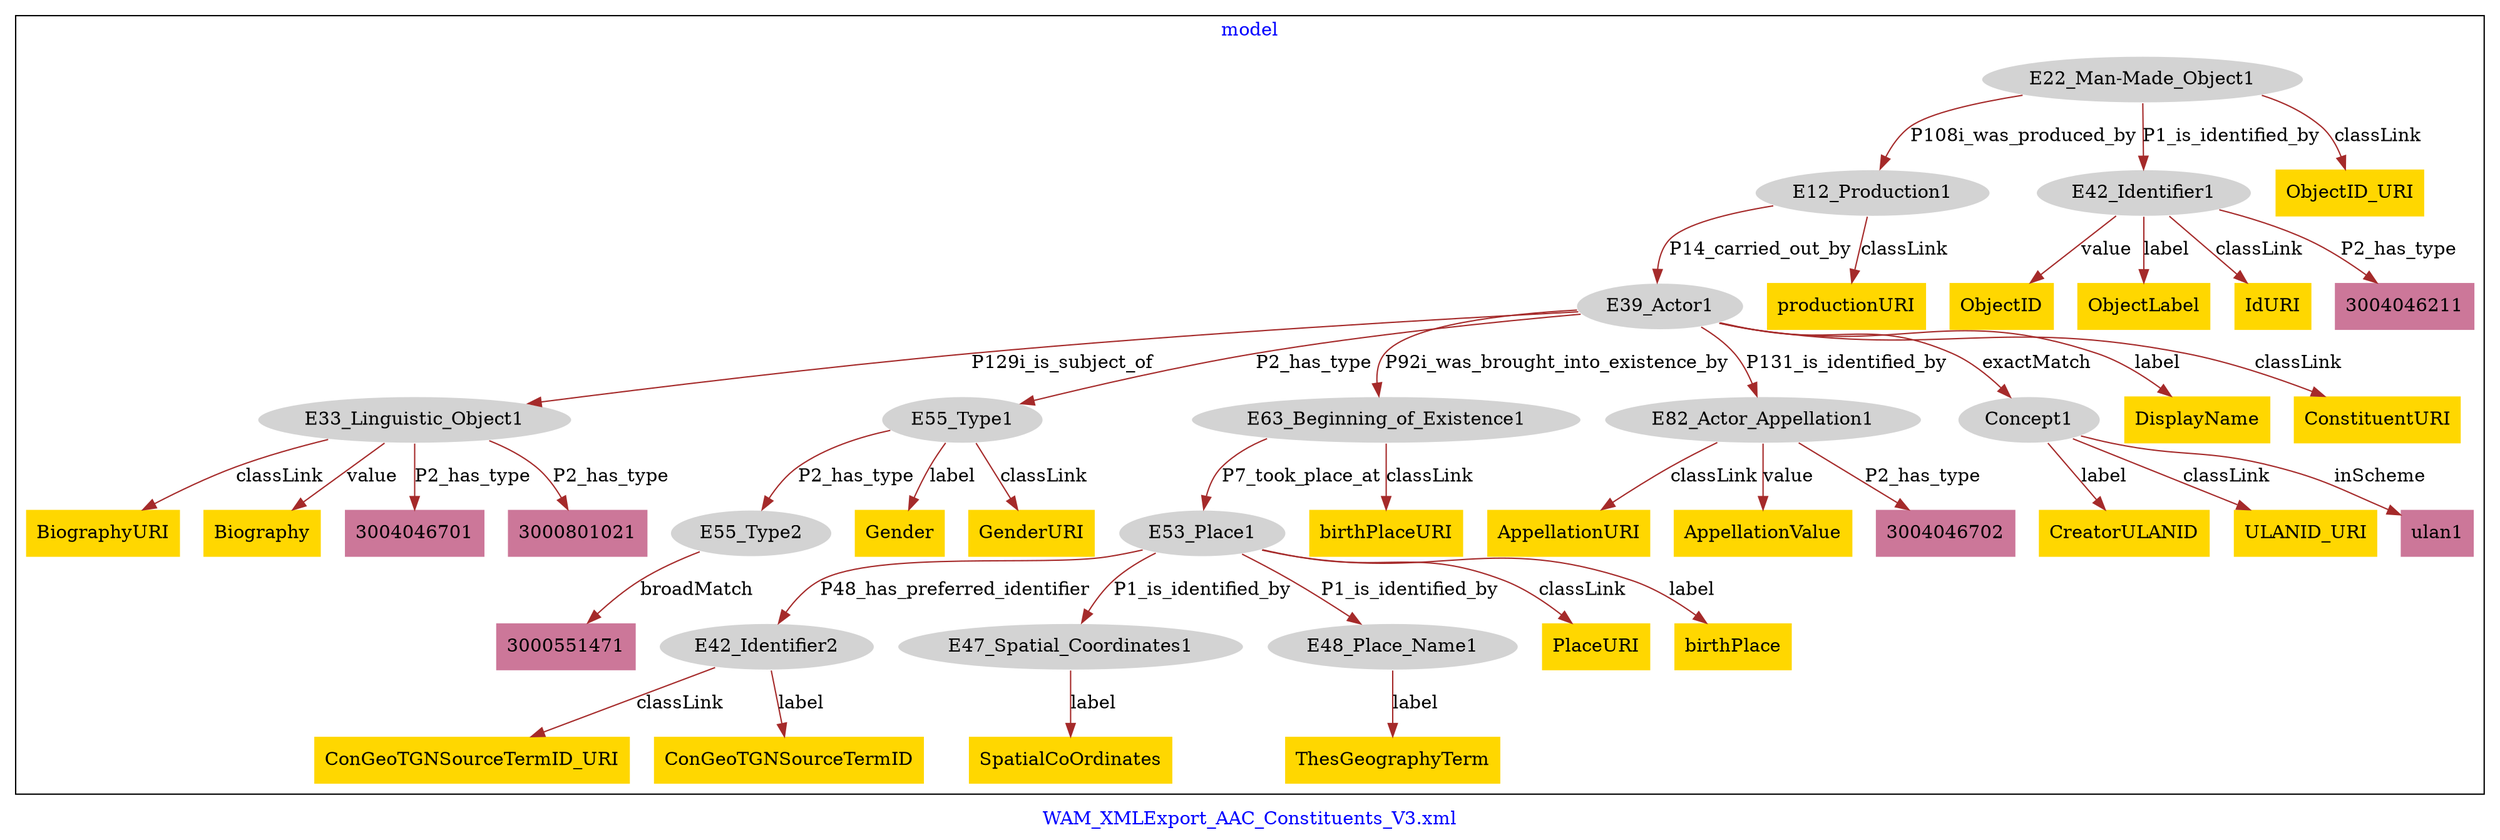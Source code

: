 digraph n0 {
fontcolor="blue"
remincross="true"
label="WAM_XMLExport_AAC_Constituents_V3.xml"
subgraph cluster {
label="model"
n2[style="filled",color="white",fillcolor="lightgray",label="E12_Production1"];
n3[style="filled",color="white",fillcolor="lightgray",label="E39_Actor1"];
n4[style="filled",color="white",fillcolor="lightgray",label="E22_Man-Made_Object1"];
n5[style="filled",color="white",fillcolor="lightgray",label="E42_Identifier1"];
n6[style="filled",color="white",fillcolor="lightgray",label="E33_Linguistic_Object1"];
n7[style="filled",color="white",fillcolor="lightgray",label="E55_Type1"];
n8[style="filled",color="white",fillcolor="lightgray",label="E63_Beginning_of_Existence1"];
n9[style="filled",color="white",fillcolor="lightgray",label="E82_Actor_Appellation1"];
n10[style="filled",color="white",fillcolor="lightgray",label="Concept1"];
n11[style="filled",color="white",fillcolor="lightgray",label="E53_Place1"];
n12[style="filled",color="white",fillcolor="lightgray",label="E42_Identifier2"];
n13[style="filled",color="white",fillcolor="lightgray",label="E47_Spatial_Coordinates1"];
n14[style="filled",color="white",fillcolor="lightgray",label="E48_Place_Name1"];
n15[style="filled",color="white",fillcolor="lightgray",label="E55_Type2"];
n16[shape="plaintext",style="filled",fillcolor="gold",label="Gender"];
n17[shape="plaintext",style="filled",fillcolor="gold",label="GenderURI"];
n18[shape="plaintext",style="filled",fillcolor="gold",label="ObjectID"];
n19[shape="plaintext",style="filled",fillcolor="gold",label="BiographyURI"];
n20[shape="plaintext",style="filled",fillcolor="gold",label="birthPlaceURI"];
n21[shape="plaintext",style="filled",fillcolor="gold",label="CreatorULANID"];
n22[shape="plaintext",style="filled",fillcolor="gold",label="PlaceURI"];
n23[shape="plaintext",style="filled",fillcolor="gold",label="productionURI"];
n24[shape="plaintext",style="filled",fillcolor="gold",label="DisplayName"];
n25[shape="plaintext",style="filled",fillcolor="gold",label="ConGeoTGNSourceTermID_URI"];
n26[shape="plaintext",style="filled",fillcolor="gold",label="birthPlace"];
n27[shape="plaintext",style="filled",fillcolor="gold",label="Biography"];
n28[shape="plaintext",style="filled",fillcolor="gold",label="ULANID_URI"];
n29[shape="plaintext",style="filled",fillcolor="gold",label="AppellationURI"];
n30[shape="plaintext",style="filled",fillcolor="gold",label="ObjectLabel"];
n31[shape="plaintext",style="filled",fillcolor="gold",label="IdURI"];
n32[shape="plaintext",style="filled",fillcolor="gold",label="AppellationValue"];
n33[shape="plaintext",style="filled",fillcolor="gold",label="ThesGeographyTerm"];
n34[shape="plaintext",style="filled",fillcolor="gold",label="ConGeoTGNSourceTermID"];
n35[shape="plaintext",style="filled",fillcolor="gold",label="ConstituentURI"];
n36[shape="plaintext",style="filled",fillcolor="gold",label="SpatialCoOrdinates"];
n37[shape="plaintext",style="filled",fillcolor="gold",label="ObjectID_URI"];
n38[shape="plaintext",style="filled",fillcolor="#CC7799",label="3004046211"];
n39[shape="plaintext",style="filled",fillcolor="#CC7799",label="ulan1"];
n40[shape="plaintext",style="filled",fillcolor="#CC7799",label="3000551471"];
n41[shape="plaintext",style="filled",fillcolor="#CC7799",label="3004046701"];
n42[shape="plaintext",style="filled",fillcolor="#CC7799",label="3000801021"];
n43[shape="plaintext",style="filled",fillcolor="#CC7799",label="3004046702"];
}
n2 -> n3[color="brown",fontcolor="black",label="P14_carried_out_by"]
n4 -> n2[color="brown",fontcolor="black",label="P108i_was_produced_by"]
n4 -> n5[color="brown",fontcolor="black",label="P1_is_identified_by"]
n3 -> n6[color="brown",fontcolor="black",label="P129i_is_subject_of"]
n3 -> n7[color="brown",fontcolor="black",label="P2_has_type"]
n3 -> n8[color="brown",fontcolor="black",label="P92i_was_brought_into_existence_by"]
n3 -> n9[color="brown",fontcolor="black",label="P131_is_identified_by"]
n3 -> n10[color="brown",fontcolor="black",label="exactMatch"]
n11 -> n12[color="brown",fontcolor="black",label="P48_has_preferred_identifier"]
n11 -> n13[color="brown",fontcolor="black",label="P1_is_identified_by"]
n11 -> n14[color="brown",fontcolor="black",label="P1_is_identified_by"]
n7 -> n15[color="brown",fontcolor="black",label="P2_has_type"]
n8 -> n11[color="brown",fontcolor="black",label="P7_took_place_at"]
n7 -> n16[color="brown",fontcolor="black",label="label"]
n7 -> n17[color="brown",fontcolor="black",label="classLink"]
n5 -> n18[color="brown",fontcolor="black",label="value"]
n6 -> n19[color="brown",fontcolor="black",label="classLink"]
n8 -> n20[color="brown",fontcolor="black",label="classLink"]
n10 -> n21[color="brown",fontcolor="black",label="label"]
n11 -> n22[color="brown",fontcolor="black",label="classLink"]
n2 -> n23[color="brown",fontcolor="black",label="classLink"]
n3 -> n24[color="brown",fontcolor="black",label="label"]
n12 -> n25[color="brown",fontcolor="black",label="classLink"]
n11 -> n26[color="brown",fontcolor="black",label="label"]
n6 -> n27[color="brown",fontcolor="black",label="value"]
n10 -> n28[color="brown",fontcolor="black",label="classLink"]
n9 -> n29[color="brown",fontcolor="black",label="classLink"]
n5 -> n30[color="brown",fontcolor="black",label="label"]
n5 -> n31[color="brown",fontcolor="black",label="classLink"]
n9 -> n32[color="brown",fontcolor="black",label="value"]
n14 -> n33[color="brown",fontcolor="black",label="label"]
n12 -> n34[color="brown",fontcolor="black",label="label"]
n3 -> n35[color="brown",fontcolor="black",label="classLink"]
n13 -> n36[color="brown",fontcolor="black",label="label"]
n4 -> n37[color="brown",fontcolor="black",label="classLink"]
n5 -> n38[color="brown",fontcolor="black",label="P2_has_type"]
n10 -> n39[color="brown",fontcolor="black",label="inScheme"]
n15 -> n40[color="brown",fontcolor="black",label="broadMatch"]
n6 -> n41[color="brown",fontcolor="black",label="P2_has_type"]
n6 -> n42[color="brown",fontcolor="black",label="P2_has_type"]
n9 -> n43[color="brown",fontcolor="black",label="P2_has_type"]
}
